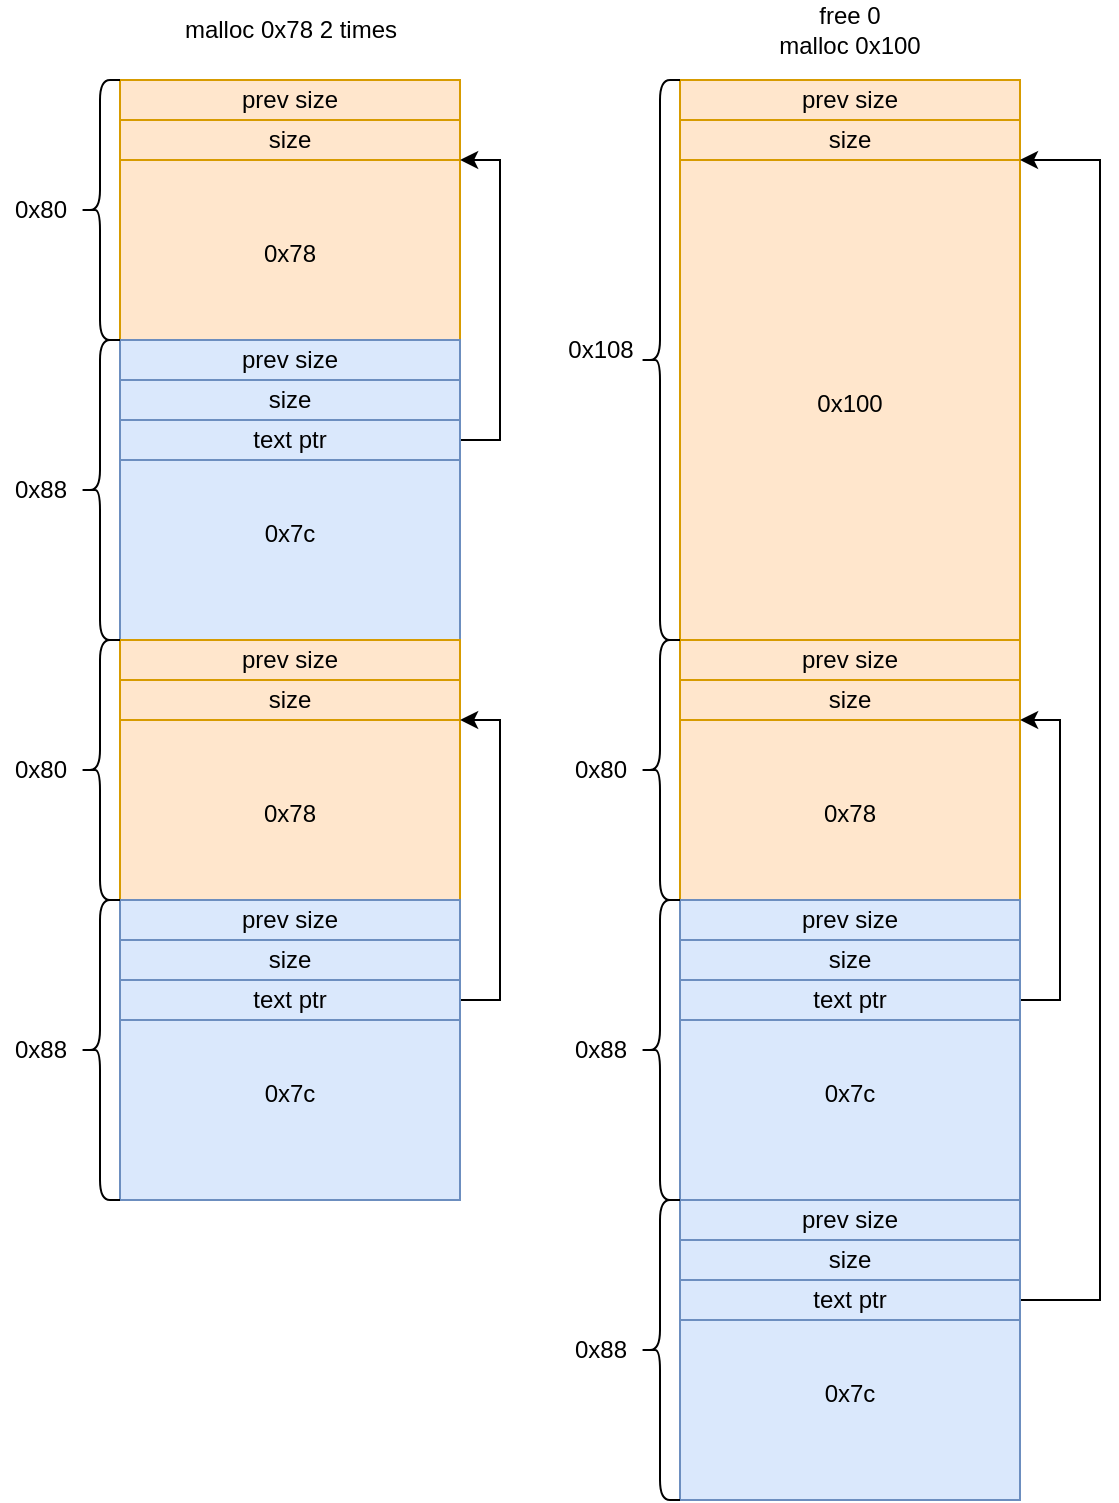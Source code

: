 <mxfile version="17.5.0" type="github">
  <diagram id="5vSy_viqhQwmgGxNUU4j" name="第 1 页">
    <mxGraphModel dx="2164" dy="1288" grid="1" gridSize="10" guides="1" tooltips="1" connect="1" arrows="1" fold="1" page="0" pageScale="1" pageWidth="827" pageHeight="1169" background="none" math="0" shadow="0">
      <root>
        <mxCell id="0" />
        <mxCell id="1" parent="0" />
        <mxCell id="KlACzWgXvU63oRVZ-FLX-5" value="&lt;br&gt;&lt;br&gt;&lt;br&gt;0x78" style="rounded=0;whiteSpace=wrap;html=1;fillColor=#ffe6cc;strokeColor=#d79b00;" vertex="1" parent="1">
          <mxGeometry x="-840" y="-520" width="170" height="130" as="geometry" />
        </mxCell>
        <mxCell id="KlACzWgXvU63oRVZ-FLX-6" value="&lt;br&gt;&lt;br&gt;&lt;br&gt;0x7c" style="rounded=0;whiteSpace=wrap;html=1;fillColor=#dae8fc;strokeColor=#6c8ebf;" vertex="1" parent="1">
          <mxGeometry x="-840" y="-390" width="170" height="150" as="geometry" />
        </mxCell>
        <mxCell id="KlACzWgXvU63oRVZ-FLX-22" style="edgeStyle=orthogonalEdgeStyle;rounded=0;orthogonalLoop=1;jettySize=auto;html=1;exitX=1;exitY=0.5;exitDx=0;exitDy=0;entryX=1;entryY=1;entryDx=0;entryDy=0;" edge="1" parent="1" target="KlACzWgXvU63oRVZ-FLX-20">
          <mxGeometry relative="1" as="geometry">
            <mxPoint x="-670" y="-115" as="sourcePoint" />
            <Array as="points">
              <mxPoint x="-650" y="-115" />
              <mxPoint x="-650" y="-200" />
            </Array>
          </mxGeometry>
        </mxCell>
        <mxCell id="KlACzWgXvU63oRVZ-FLX-14" value="prev size" style="rounded=0;whiteSpace=wrap;html=1;fillColor=#ffe6cc;strokeColor=#d79b00;" vertex="1" parent="1">
          <mxGeometry x="-840" y="-520" width="170" height="20" as="geometry" />
        </mxCell>
        <mxCell id="KlACzWgXvU63oRVZ-FLX-23" value="malloc 0x78&amp;nbsp;2 times" style="text;html=1;strokeColor=none;fillColor=none;align=center;verticalAlign=middle;whiteSpace=wrap;rounded=0;" vertex="1" parent="1">
          <mxGeometry x="-817.5" y="-560" width="125" height="30" as="geometry" />
        </mxCell>
        <mxCell id="KlACzWgXvU63oRVZ-FLX-36" value="free 0&lt;br&gt;malloc 0x100" style="text;html=1;strokeColor=none;fillColor=none;align=center;verticalAlign=middle;whiteSpace=wrap;rounded=0;" vertex="1" parent="1">
          <mxGeometry x="-525" y="-560" width="100" height="30" as="geometry" />
        </mxCell>
        <mxCell id="KlACzWgXvU63oRVZ-FLX-37" value="size" style="rounded=0;whiteSpace=wrap;html=1;fillColor=#dae8fc;strokeColor=#6c8ebf;" vertex="1" parent="1">
          <mxGeometry x="-840" y="-370" width="170" height="20" as="geometry" />
        </mxCell>
        <mxCell id="KlACzWgXvU63oRVZ-FLX-38" value="prev size" style="rounded=0;whiteSpace=wrap;html=1;fillColor=#dae8fc;strokeColor=#6c8ebf;" vertex="1" parent="1">
          <mxGeometry x="-840" y="-390" width="170" height="20" as="geometry" />
        </mxCell>
        <mxCell id="KlACzWgXvU63oRVZ-FLX-39" value="size" style="rounded=0;whiteSpace=wrap;html=1;fillColor=#ffe6cc;strokeColor=#d79b00;" vertex="1" parent="1">
          <mxGeometry x="-840" y="-500" width="170" height="20" as="geometry" />
        </mxCell>
        <mxCell id="KlACzWgXvU63oRVZ-FLX-42" style="edgeStyle=orthogonalEdgeStyle;rounded=0;orthogonalLoop=1;jettySize=auto;html=1;exitX=1;exitY=0.5;exitDx=0;exitDy=0;" edge="1" parent="1" source="KlACzWgXvU63oRVZ-FLX-41">
          <mxGeometry relative="1" as="geometry">
            <mxPoint x="-669.931" y="-480" as="targetPoint" />
            <Array as="points">
              <mxPoint x="-650" y="-340" />
              <mxPoint x="-650" y="-480" />
            </Array>
          </mxGeometry>
        </mxCell>
        <mxCell id="KlACzWgXvU63oRVZ-FLX-41" value="text ptr" style="rounded=0;whiteSpace=wrap;html=1;fillColor=#dae8fc;strokeColor=#6c8ebf;" vertex="1" parent="1">
          <mxGeometry x="-840" y="-350" width="170" height="20" as="geometry" />
        </mxCell>
        <mxCell id="KlACzWgXvU63oRVZ-FLX-51" value="" style="shape=curlyBracket;whiteSpace=wrap;html=1;rounded=1;" vertex="1" parent="1">
          <mxGeometry x="-860" y="-520" width="20" height="130" as="geometry" />
        </mxCell>
        <mxCell id="KlACzWgXvU63oRVZ-FLX-52" value="0x80" style="text;html=1;align=center;verticalAlign=middle;resizable=0;points=[];autosize=1;strokeColor=none;fillColor=none;" vertex="1" parent="1">
          <mxGeometry x="-900" y="-465" width="40" height="20" as="geometry" />
        </mxCell>
        <mxCell id="KlACzWgXvU63oRVZ-FLX-53" value="" style="shape=curlyBracket;whiteSpace=wrap;html=1;rounded=1;" vertex="1" parent="1">
          <mxGeometry x="-860" y="-390" width="20" height="150" as="geometry" />
        </mxCell>
        <mxCell id="KlACzWgXvU63oRVZ-FLX-54" value="0x88" style="text;html=1;align=center;verticalAlign=middle;resizable=0;points=[];autosize=1;strokeColor=none;fillColor=none;" vertex="1" parent="1">
          <mxGeometry x="-900" y="-325" width="40" height="20" as="geometry" />
        </mxCell>
        <mxCell id="KlACzWgXvU63oRVZ-FLX-55" value="&lt;br&gt;&lt;br&gt;&lt;br&gt;0x78" style="rounded=0;whiteSpace=wrap;html=1;fillColor=#ffe6cc;strokeColor=#d79b00;" vertex="1" parent="1">
          <mxGeometry x="-840" y="-240" width="170" height="130" as="geometry" />
        </mxCell>
        <mxCell id="KlACzWgXvU63oRVZ-FLX-56" value="&lt;br&gt;&lt;br&gt;&lt;br&gt;0x7c" style="rounded=0;whiteSpace=wrap;html=1;fillColor=#dae8fc;strokeColor=#6c8ebf;" vertex="1" parent="1">
          <mxGeometry x="-840" y="-110" width="170" height="150" as="geometry" />
        </mxCell>
        <mxCell id="KlACzWgXvU63oRVZ-FLX-57" value="prev size" style="rounded=0;whiteSpace=wrap;html=1;fillColor=#ffe6cc;strokeColor=#d79b00;" vertex="1" parent="1">
          <mxGeometry x="-840" y="-240" width="170" height="20" as="geometry" />
        </mxCell>
        <mxCell id="KlACzWgXvU63oRVZ-FLX-58" value="size" style="rounded=0;whiteSpace=wrap;html=1;fillColor=#dae8fc;strokeColor=#6c8ebf;" vertex="1" parent="1">
          <mxGeometry x="-840" y="-90" width="170" height="20" as="geometry" />
        </mxCell>
        <mxCell id="KlACzWgXvU63oRVZ-FLX-59" value="prev size" style="rounded=0;whiteSpace=wrap;html=1;fillColor=#dae8fc;strokeColor=#6c8ebf;" vertex="1" parent="1">
          <mxGeometry x="-840" y="-110" width="170" height="20" as="geometry" />
        </mxCell>
        <mxCell id="KlACzWgXvU63oRVZ-FLX-60" value="size" style="rounded=0;whiteSpace=wrap;html=1;fillColor=#ffe6cc;strokeColor=#d79b00;" vertex="1" parent="1">
          <mxGeometry x="-840" y="-220" width="170" height="20" as="geometry" />
        </mxCell>
        <mxCell id="KlACzWgXvU63oRVZ-FLX-61" style="edgeStyle=orthogonalEdgeStyle;rounded=0;orthogonalLoop=1;jettySize=auto;html=1;exitX=1;exitY=0.5;exitDx=0;exitDy=0;" edge="1" parent="1" source="KlACzWgXvU63oRVZ-FLX-62">
          <mxGeometry relative="1" as="geometry">
            <mxPoint x="-669.931" y="-200" as="targetPoint" />
            <Array as="points">
              <mxPoint x="-650" y="-60" />
              <mxPoint x="-650" y="-200" />
            </Array>
          </mxGeometry>
        </mxCell>
        <mxCell id="KlACzWgXvU63oRVZ-FLX-62" value="text ptr" style="rounded=0;whiteSpace=wrap;html=1;fillColor=#dae8fc;strokeColor=#6c8ebf;" vertex="1" parent="1">
          <mxGeometry x="-840" y="-70" width="170" height="20" as="geometry" />
        </mxCell>
        <mxCell id="KlACzWgXvU63oRVZ-FLX-63" value="" style="shape=curlyBracket;whiteSpace=wrap;html=1;rounded=1;" vertex="1" parent="1">
          <mxGeometry x="-860" y="-240" width="20" height="130" as="geometry" />
        </mxCell>
        <mxCell id="KlACzWgXvU63oRVZ-FLX-64" value="0x80" style="text;html=1;align=center;verticalAlign=middle;resizable=0;points=[];autosize=1;strokeColor=none;fillColor=none;" vertex="1" parent="1">
          <mxGeometry x="-900" y="-185" width="40" height="20" as="geometry" />
        </mxCell>
        <mxCell id="KlACzWgXvU63oRVZ-FLX-65" value="" style="shape=curlyBracket;whiteSpace=wrap;html=1;rounded=1;" vertex="1" parent="1">
          <mxGeometry x="-860" y="-110" width="20" height="150" as="geometry" />
        </mxCell>
        <mxCell id="KlACzWgXvU63oRVZ-FLX-66" value="0x88" style="text;html=1;align=center;verticalAlign=middle;resizable=0;points=[];autosize=1;strokeColor=none;fillColor=none;" vertex="1" parent="1">
          <mxGeometry x="-900" y="-45" width="40" height="20" as="geometry" />
        </mxCell>
        <mxCell id="KlACzWgXvU63oRVZ-FLX-67" value="&lt;br&gt;&lt;br&gt;&lt;br&gt;0x100" style="rounded=0;whiteSpace=wrap;html=1;fillColor=#ffe6cc;strokeColor=#d79b00;" vertex="1" parent="1">
          <mxGeometry x="-560" y="-520" width="170" height="280" as="geometry" />
        </mxCell>
        <mxCell id="KlACzWgXvU63oRVZ-FLX-69" value="prev size" style="rounded=0;whiteSpace=wrap;html=1;fillColor=#ffe6cc;strokeColor=#d79b00;" vertex="1" parent="1">
          <mxGeometry x="-560" y="-520" width="170" height="20" as="geometry" />
        </mxCell>
        <mxCell id="KlACzWgXvU63oRVZ-FLX-72" value="size" style="rounded=0;whiteSpace=wrap;html=1;fillColor=#ffe6cc;strokeColor=#d79b00;" vertex="1" parent="1">
          <mxGeometry x="-560" y="-500" width="170" height="20" as="geometry" />
        </mxCell>
        <mxCell id="KlACzWgXvU63oRVZ-FLX-75" value="" style="shape=curlyBracket;whiteSpace=wrap;html=1;rounded=1;" vertex="1" parent="1">
          <mxGeometry x="-580" y="-520" width="20" height="280" as="geometry" />
        </mxCell>
        <mxCell id="KlACzWgXvU63oRVZ-FLX-76" value="0x108" style="text;html=1;align=center;verticalAlign=middle;resizable=0;points=[];autosize=1;strokeColor=none;fillColor=none;" vertex="1" parent="1">
          <mxGeometry x="-625" y="-395" width="50" height="20" as="geometry" />
        </mxCell>
        <mxCell id="KlACzWgXvU63oRVZ-FLX-79" value="&lt;br&gt;&lt;br&gt;&lt;br&gt;0x78" style="rounded=0;whiteSpace=wrap;html=1;fillColor=#ffe6cc;strokeColor=#d79b00;" vertex="1" parent="1">
          <mxGeometry x="-560" y="-240" width="170" height="130" as="geometry" />
        </mxCell>
        <mxCell id="KlACzWgXvU63oRVZ-FLX-80" value="&lt;br&gt;&lt;br&gt;&lt;br&gt;0x7c" style="rounded=0;whiteSpace=wrap;html=1;fillColor=#dae8fc;strokeColor=#6c8ebf;" vertex="1" parent="1">
          <mxGeometry x="-560" y="-110" width="170" height="150" as="geometry" />
        </mxCell>
        <mxCell id="KlACzWgXvU63oRVZ-FLX-81" value="prev size" style="rounded=0;whiteSpace=wrap;html=1;fillColor=#ffe6cc;strokeColor=#d79b00;" vertex="1" parent="1">
          <mxGeometry x="-560" y="-240" width="170" height="20" as="geometry" />
        </mxCell>
        <mxCell id="KlACzWgXvU63oRVZ-FLX-82" value="size" style="rounded=0;whiteSpace=wrap;html=1;fillColor=#dae8fc;strokeColor=#6c8ebf;" vertex="1" parent="1">
          <mxGeometry x="-560" y="-90" width="170" height="20" as="geometry" />
        </mxCell>
        <mxCell id="KlACzWgXvU63oRVZ-FLX-83" value="prev size" style="rounded=0;whiteSpace=wrap;html=1;fillColor=#dae8fc;strokeColor=#6c8ebf;" vertex="1" parent="1">
          <mxGeometry x="-560" y="-110" width="170" height="20" as="geometry" />
        </mxCell>
        <mxCell id="KlACzWgXvU63oRVZ-FLX-84" value="size" style="rounded=0;whiteSpace=wrap;html=1;fillColor=#ffe6cc;strokeColor=#d79b00;" vertex="1" parent="1">
          <mxGeometry x="-560" y="-220" width="170" height="20" as="geometry" />
        </mxCell>
        <mxCell id="KlACzWgXvU63oRVZ-FLX-85" style="edgeStyle=orthogonalEdgeStyle;rounded=0;orthogonalLoop=1;jettySize=auto;html=1;exitX=1;exitY=0.5;exitDx=0;exitDy=0;" edge="1" parent="1" source="KlACzWgXvU63oRVZ-FLX-86">
          <mxGeometry relative="1" as="geometry">
            <mxPoint x="-389.931" y="-200" as="targetPoint" />
            <Array as="points">
              <mxPoint x="-370" y="-60" />
              <mxPoint x="-370" y="-200" />
            </Array>
          </mxGeometry>
        </mxCell>
        <mxCell id="KlACzWgXvU63oRVZ-FLX-86" value="text ptr" style="rounded=0;whiteSpace=wrap;html=1;fillColor=#dae8fc;strokeColor=#6c8ebf;" vertex="1" parent="1">
          <mxGeometry x="-560" y="-70" width="170" height="20" as="geometry" />
        </mxCell>
        <mxCell id="KlACzWgXvU63oRVZ-FLX-87" value="" style="shape=curlyBracket;whiteSpace=wrap;html=1;rounded=1;" vertex="1" parent="1">
          <mxGeometry x="-580" y="-240" width="20" height="130" as="geometry" />
        </mxCell>
        <mxCell id="KlACzWgXvU63oRVZ-FLX-88" value="0x80" style="text;html=1;align=center;verticalAlign=middle;resizable=0;points=[];autosize=1;strokeColor=none;fillColor=none;" vertex="1" parent="1">
          <mxGeometry x="-620" y="-185" width="40" height="20" as="geometry" />
        </mxCell>
        <mxCell id="KlACzWgXvU63oRVZ-FLX-89" value="" style="shape=curlyBracket;whiteSpace=wrap;html=1;rounded=1;" vertex="1" parent="1">
          <mxGeometry x="-580" y="-110" width="20" height="150" as="geometry" />
        </mxCell>
        <mxCell id="KlACzWgXvU63oRVZ-FLX-90" value="0x88" style="text;html=1;align=center;verticalAlign=middle;resizable=0;points=[];autosize=1;strokeColor=none;fillColor=none;" vertex="1" parent="1">
          <mxGeometry x="-620" y="-45" width="40" height="20" as="geometry" />
        </mxCell>
        <mxCell id="KlACzWgXvU63oRVZ-FLX-91" value="&lt;br&gt;&lt;br&gt;&lt;br&gt;0x7c" style="rounded=0;whiteSpace=wrap;html=1;fillColor=#dae8fc;strokeColor=#6c8ebf;" vertex="1" parent="1">
          <mxGeometry x="-560" y="40" width="170" height="150" as="geometry" />
        </mxCell>
        <mxCell id="KlACzWgXvU63oRVZ-FLX-92" value="size" style="rounded=0;whiteSpace=wrap;html=1;fillColor=#dae8fc;strokeColor=#6c8ebf;" vertex="1" parent="1">
          <mxGeometry x="-560" y="60" width="170" height="20" as="geometry" />
        </mxCell>
        <mxCell id="KlACzWgXvU63oRVZ-FLX-93" value="prev size" style="rounded=0;whiteSpace=wrap;html=1;fillColor=#dae8fc;strokeColor=#6c8ebf;" vertex="1" parent="1">
          <mxGeometry x="-560" y="40" width="170" height="20" as="geometry" />
        </mxCell>
        <mxCell id="KlACzWgXvU63oRVZ-FLX-97" style="edgeStyle=orthogonalEdgeStyle;rounded=0;orthogonalLoop=1;jettySize=auto;html=1;exitX=1;exitY=0.5;exitDx=0;exitDy=0;entryX=1;entryY=1;entryDx=0;entryDy=0;" edge="1" parent="1" source="KlACzWgXvU63oRVZ-FLX-94" target="KlACzWgXvU63oRVZ-FLX-72">
          <mxGeometry relative="1" as="geometry">
            <Array as="points">
              <mxPoint x="-350" y="90" />
              <mxPoint x="-350" y="-480" />
            </Array>
          </mxGeometry>
        </mxCell>
        <mxCell id="KlACzWgXvU63oRVZ-FLX-94" value="text ptr" style="rounded=0;whiteSpace=wrap;html=1;fillColor=#dae8fc;strokeColor=#6c8ebf;" vertex="1" parent="1">
          <mxGeometry x="-560" y="80" width="170" height="20" as="geometry" />
        </mxCell>
        <mxCell id="KlACzWgXvU63oRVZ-FLX-95" value="" style="shape=curlyBracket;whiteSpace=wrap;html=1;rounded=1;" vertex="1" parent="1">
          <mxGeometry x="-580" y="40" width="20" height="150" as="geometry" />
        </mxCell>
        <mxCell id="KlACzWgXvU63oRVZ-FLX-96" value="0x88" style="text;html=1;align=center;verticalAlign=middle;resizable=0;points=[];autosize=1;strokeColor=none;fillColor=none;" vertex="1" parent="1">
          <mxGeometry x="-620" y="105" width="40" height="20" as="geometry" />
        </mxCell>
      </root>
    </mxGraphModel>
  </diagram>
</mxfile>
